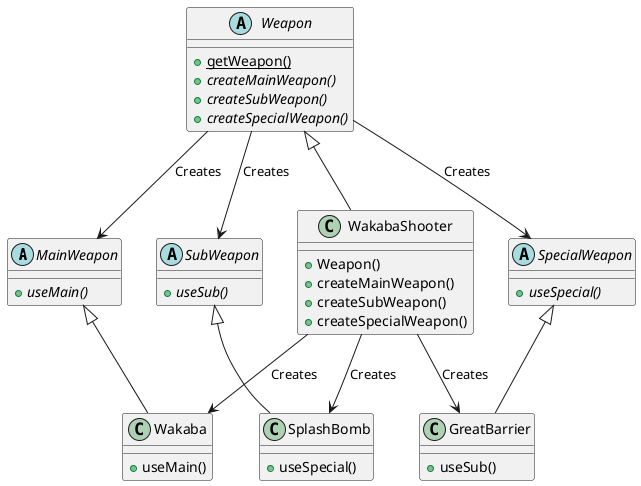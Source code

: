@startuml abstractfactory

abstract class MainWeapon{
    + {abstract} useMain()
}

abstract class SubWeapon{
    + {abstract} useSub()
}

abstract class SpecialWeapon{
    + {abstract} useSpecial()
}

abstract class Weapon{
    + {static}getWeapon()
    + {abstract} createMainWeapon()
    + {abstract}  createSubWeapon()
    + {abstract}  createSpecialWeapon()
}

Weapon --> MainWeapon : Creates
Weapon --> SubWeapon : Creates
Weapon --> SpecialWeapon : Creates


class Wakaba extends MainWeapon {
    + useMain()
}

class GreatBarrier extends SpecialWeapon{
    + useSub()
}

class SplashBomb extends SubWeapon{
    + useSpecial()
}

class WakabaShooter extends Weapon{
    + Weapon()
    + createMainWeapon()
    + createSubWeapon()
    + createSpecialWeapon()
}

WakabaShooter --> Wakaba : Creates
WakabaShooter --> SplashBomb : Creates
WakabaShooter --> GreatBarrier : Creates

@enduml
